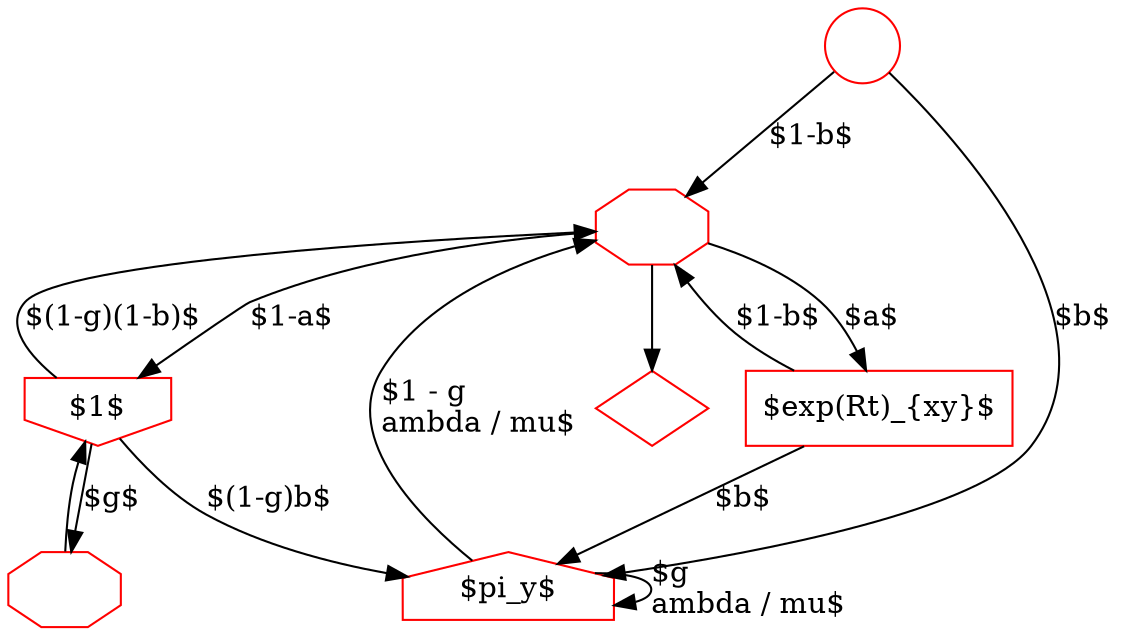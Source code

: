 digraph G {

    S [label="", shape=circle, color=red];
    E [label="", shape=diamond, color=red];

    W [label="", shape=octagon, color=red];
    X [label="", shape=octagon, color=red];

    I [label="$\pi_y$", shape=house, color=red];
    M [label="$\exp(Rt)_{xy}$", shape=rect, color=red];
    D [label="$1$", shape=invhouse, color=red];

S->I [label="$b$"];
S->W [label="$1-b$"];

M->I [label="$b$"];
M->W [label="$1-b$"];

D->I [label="$(1-g)b$"];
D->W [label="$(1-g)(1-b)$"];
D->X [label="$g$"];

I->I [label="$g \lambda / \mu$"];
I->W [label="$1 - g \lambda / \mu$"];

W->E;
W->M [label="$a$"];
W->D [label="$1-a$"];

X->D;


}
